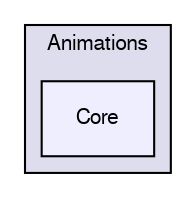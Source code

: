 digraph "Core" {
  compound=true
  node [ fontsize="10", fontname="FreeSans"];
  edge [ labelfontsize="10", labelfontname="FreeSans"];
  subgraph clusterdir_1c35481fbd84a0fe05ee7be75cb190cb {
    graph [ bgcolor="#ddddee", pencolor="black", label="Animations" fontname="FreeSans", fontsize="10", URL="dir_1c35481fbd84a0fe05ee7be75cb190cb.html"]
  dir_5fd3728ec578402907c6eef534baa407 [shape=box, label="Core", style="filled", fillcolor="#eeeeff", pencolor="black", URL="dir_5fd3728ec578402907c6eef534baa407.html"];
  }
}
